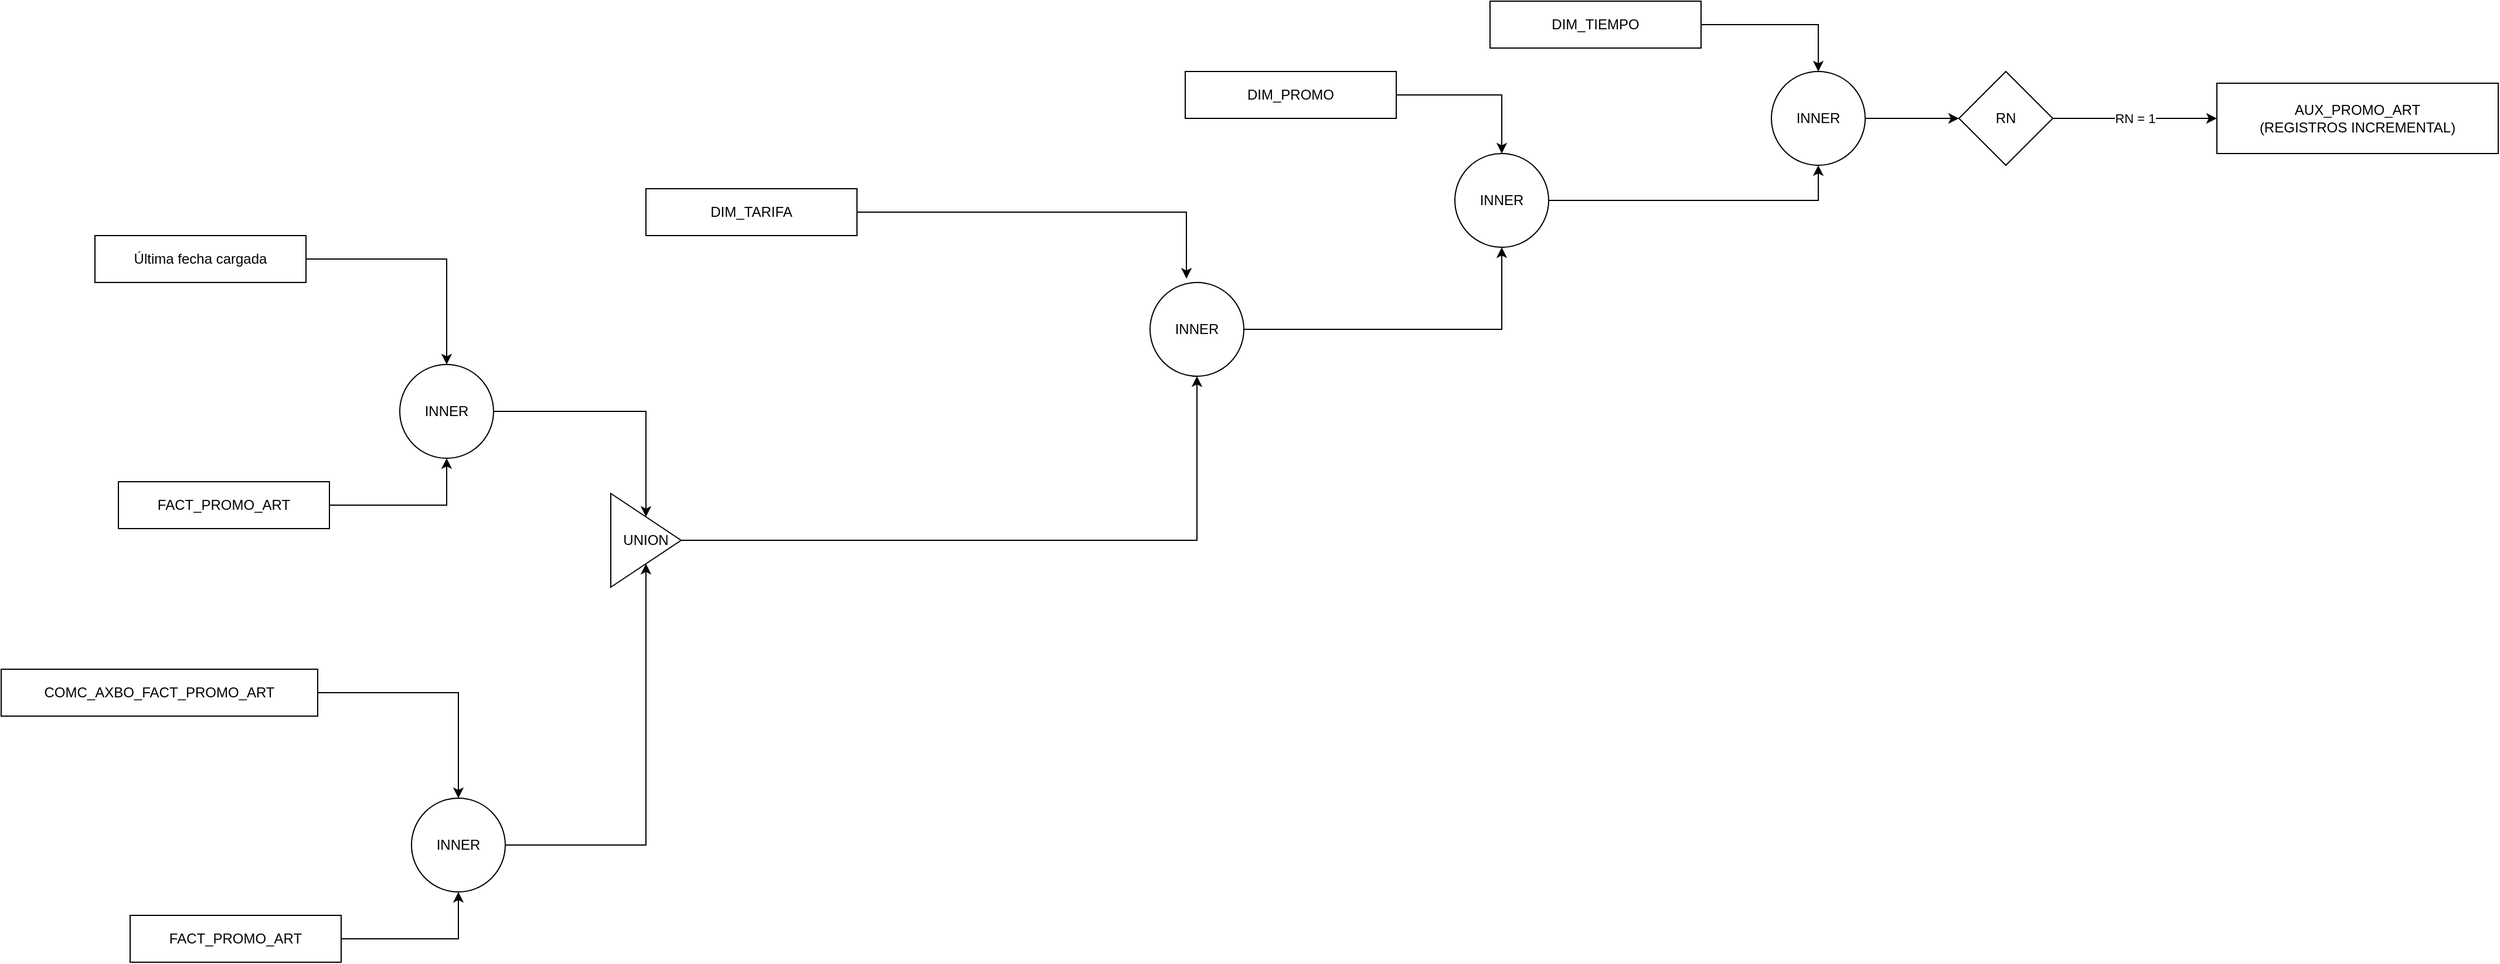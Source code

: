 <mxfile version="21.1.1" type="github">
  <diagram name="Page-1" id="QyVJyJOP4KMx6IvzwTY1">
    <mxGraphModel dx="2049" dy="1149" grid="1" gridSize="10" guides="1" tooltips="1" connect="1" arrows="1" fold="1" page="1" pageScale="1" pageWidth="3300" pageHeight="2339" math="0" shadow="0">
      <root>
        <mxCell id="0" />
        <mxCell id="1" parent="0" />
        <mxCell id="ZZadfyVO_FaqVzdRiff6-5" style="edgeStyle=orthogonalEdgeStyle;rounded=0;orthogonalLoop=1;jettySize=auto;html=1;entryX=0.5;entryY=0;entryDx=0;entryDy=0;" edge="1" parent="1" source="ZZadfyVO_FaqVzdRiff6-1" target="ZZadfyVO_FaqVzdRiff6-4">
          <mxGeometry relative="1" as="geometry" />
        </mxCell>
        <mxCell id="ZZadfyVO_FaqVzdRiff6-1" value="Última fecha cargada" style="rounded=0;whiteSpace=wrap;html=1;" vertex="1" parent="1">
          <mxGeometry x="770" y="940" width="180" height="40" as="geometry" />
        </mxCell>
        <mxCell id="ZZadfyVO_FaqVzdRiff6-6" style="edgeStyle=orthogonalEdgeStyle;rounded=0;orthogonalLoop=1;jettySize=auto;html=1;entryX=0.5;entryY=1;entryDx=0;entryDy=0;" edge="1" parent="1" source="ZZadfyVO_FaqVzdRiff6-2" target="ZZadfyVO_FaqVzdRiff6-4">
          <mxGeometry relative="1" as="geometry" />
        </mxCell>
        <mxCell id="ZZadfyVO_FaqVzdRiff6-2" value="FACT_PROMO_ART" style="rounded=0;whiteSpace=wrap;html=1;" vertex="1" parent="1">
          <mxGeometry x="790" y="1150" width="180" height="40" as="geometry" />
        </mxCell>
        <mxCell id="ZZadfyVO_FaqVzdRiff6-13" style="edgeStyle=orthogonalEdgeStyle;rounded=0;orthogonalLoop=1;jettySize=auto;html=1;" edge="1" parent="1" source="ZZadfyVO_FaqVzdRiff6-4" target="ZZadfyVO_FaqVzdRiff6-12">
          <mxGeometry relative="1" as="geometry" />
        </mxCell>
        <mxCell id="ZZadfyVO_FaqVzdRiff6-4" value="INNER" style="ellipse;whiteSpace=wrap;html=1;aspect=fixed;" vertex="1" parent="1">
          <mxGeometry x="1030" y="1050" width="80" height="80" as="geometry" />
        </mxCell>
        <mxCell id="ZZadfyVO_FaqVzdRiff6-7" style="edgeStyle=orthogonalEdgeStyle;rounded=0;orthogonalLoop=1;jettySize=auto;html=1;entryX=0.5;entryY=0;entryDx=0;entryDy=0;" edge="1" parent="1" source="ZZadfyVO_FaqVzdRiff6-8" target="ZZadfyVO_FaqVzdRiff6-11">
          <mxGeometry relative="1" as="geometry" />
        </mxCell>
        <mxCell id="ZZadfyVO_FaqVzdRiff6-8" value="COMC_AXBO_FACT_PROMO_ART" style="rounded=0;whiteSpace=wrap;html=1;" vertex="1" parent="1">
          <mxGeometry x="690" y="1310" width="270" height="40" as="geometry" />
        </mxCell>
        <mxCell id="ZZadfyVO_FaqVzdRiff6-9" style="edgeStyle=orthogonalEdgeStyle;rounded=0;orthogonalLoop=1;jettySize=auto;html=1;entryX=0.5;entryY=1;entryDx=0;entryDy=0;" edge="1" parent="1" source="ZZadfyVO_FaqVzdRiff6-10" target="ZZadfyVO_FaqVzdRiff6-11">
          <mxGeometry relative="1" as="geometry" />
        </mxCell>
        <mxCell id="ZZadfyVO_FaqVzdRiff6-10" value="FACT_PROMO_ART" style="rounded=0;whiteSpace=wrap;html=1;" vertex="1" parent="1">
          <mxGeometry x="800" y="1520" width="180" height="40" as="geometry" />
        </mxCell>
        <mxCell id="ZZadfyVO_FaqVzdRiff6-15" style="edgeStyle=orthogonalEdgeStyle;rounded=0;orthogonalLoop=1;jettySize=auto;html=1;" edge="1" parent="1" source="ZZadfyVO_FaqVzdRiff6-11" target="ZZadfyVO_FaqVzdRiff6-12">
          <mxGeometry relative="1" as="geometry" />
        </mxCell>
        <mxCell id="ZZadfyVO_FaqVzdRiff6-11" value="INNER" style="ellipse;whiteSpace=wrap;html=1;aspect=fixed;" vertex="1" parent="1">
          <mxGeometry x="1040" y="1420" width="80" height="80" as="geometry" />
        </mxCell>
        <mxCell id="ZZadfyVO_FaqVzdRiff6-18" style="edgeStyle=orthogonalEdgeStyle;rounded=0;orthogonalLoop=1;jettySize=auto;html=1;entryX=0.5;entryY=1;entryDx=0;entryDy=0;" edge="1" parent="1" source="ZZadfyVO_FaqVzdRiff6-12" target="ZZadfyVO_FaqVzdRiff6-17">
          <mxGeometry relative="1" as="geometry" />
        </mxCell>
        <mxCell id="ZZadfyVO_FaqVzdRiff6-12" value="UNION" style="triangle;whiteSpace=wrap;html=1;" vertex="1" parent="1">
          <mxGeometry x="1210" y="1160" width="60" height="80" as="geometry" />
        </mxCell>
        <mxCell id="ZZadfyVO_FaqVzdRiff6-19" style="edgeStyle=orthogonalEdgeStyle;rounded=0;orthogonalLoop=1;jettySize=auto;html=1;entryX=0.388;entryY=-0.041;entryDx=0;entryDy=0;entryPerimeter=0;" edge="1" parent="1" source="ZZadfyVO_FaqVzdRiff6-16" target="ZZadfyVO_FaqVzdRiff6-17">
          <mxGeometry relative="1" as="geometry" />
        </mxCell>
        <mxCell id="ZZadfyVO_FaqVzdRiff6-16" value="DIM_TARIFA" style="rounded=0;whiteSpace=wrap;html=1;" vertex="1" parent="1">
          <mxGeometry x="1240" y="900" width="180" height="40" as="geometry" />
        </mxCell>
        <mxCell id="ZZadfyVO_FaqVzdRiff6-21" style="edgeStyle=orthogonalEdgeStyle;rounded=0;orthogonalLoop=1;jettySize=auto;html=1;entryX=0.5;entryY=1;entryDx=0;entryDy=0;" edge="1" parent="1" source="ZZadfyVO_FaqVzdRiff6-17" target="ZZadfyVO_FaqVzdRiff6-20">
          <mxGeometry relative="1" as="geometry" />
        </mxCell>
        <mxCell id="ZZadfyVO_FaqVzdRiff6-17" value="INNER" style="ellipse;whiteSpace=wrap;html=1;aspect=fixed;" vertex="1" parent="1">
          <mxGeometry x="1670" y="980" width="80" height="80" as="geometry" />
        </mxCell>
        <mxCell id="ZZadfyVO_FaqVzdRiff6-27" style="edgeStyle=orthogonalEdgeStyle;rounded=0;orthogonalLoop=1;jettySize=auto;html=1;entryX=0.5;entryY=1;entryDx=0;entryDy=0;" edge="1" parent="1" source="ZZadfyVO_FaqVzdRiff6-20" target="ZZadfyVO_FaqVzdRiff6-25">
          <mxGeometry relative="1" as="geometry" />
        </mxCell>
        <mxCell id="ZZadfyVO_FaqVzdRiff6-20" value="INNER" style="ellipse;whiteSpace=wrap;html=1;aspect=fixed;" vertex="1" parent="1">
          <mxGeometry x="1930" y="870" width="80" height="80" as="geometry" />
        </mxCell>
        <mxCell id="ZZadfyVO_FaqVzdRiff6-23" style="edgeStyle=orthogonalEdgeStyle;rounded=0;orthogonalLoop=1;jettySize=auto;html=1;entryX=0.5;entryY=0;entryDx=0;entryDy=0;" edge="1" parent="1" source="ZZadfyVO_FaqVzdRiff6-22" target="ZZadfyVO_FaqVzdRiff6-20">
          <mxGeometry relative="1" as="geometry">
            <mxPoint x="1950" y="910" as="targetPoint" />
          </mxGeometry>
        </mxCell>
        <mxCell id="ZZadfyVO_FaqVzdRiff6-22" value="DIM_PROMO" style="rounded=0;whiteSpace=wrap;html=1;" vertex="1" parent="1">
          <mxGeometry x="1700" y="800" width="180" height="40" as="geometry" />
        </mxCell>
        <mxCell id="ZZadfyVO_FaqVzdRiff6-26" style="edgeStyle=orthogonalEdgeStyle;rounded=0;orthogonalLoop=1;jettySize=auto;html=1;entryX=0.5;entryY=0;entryDx=0;entryDy=0;" edge="1" parent="1" source="ZZadfyVO_FaqVzdRiff6-24" target="ZZadfyVO_FaqVzdRiff6-25">
          <mxGeometry relative="1" as="geometry" />
        </mxCell>
        <mxCell id="ZZadfyVO_FaqVzdRiff6-24" value="DIM_TIEMPO" style="rounded=0;whiteSpace=wrap;html=1;" vertex="1" parent="1">
          <mxGeometry x="1960" y="740" width="180" height="40" as="geometry" />
        </mxCell>
        <mxCell id="ZZadfyVO_FaqVzdRiff6-29" style="edgeStyle=orthogonalEdgeStyle;rounded=0;orthogonalLoop=1;jettySize=auto;html=1;entryX=0;entryY=0.5;entryDx=0;entryDy=0;" edge="1" parent="1" source="ZZadfyVO_FaqVzdRiff6-25" target="ZZadfyVO_FaqVzdRiff6-28">
          <mxGeometry relative="1" as="geometry" />
        </mxCell>
        <mxCell id="ZZadfyVO_FaqVzdRiff6-25" value="INNER" style="ellipse;whiteSpace=wrap;html=1;aspect=fixed;" vertex="1" parent="1">
          <mxGeometry x="2200" y="800" width="80" height="80" as="geometry" />
        </mxCell>
        <mxCell id="ZZadfyVO_FaqVzdRiff6-31" value="RN = 1" style="edgeStyle=orthogonalEdgeStyle;rounded=0;orthogonalLoop=1;jettySize=auto;html=1;entryX=0;entryY=0.5;entryDx=0;entryDy=0;" edge="1" parent="1" source="ZZadfyVO_FaqVzdRiff6-28" target="ZZadfyVO_FaqVzdRiff6-30">
          <mxGeometry relative="1" as="geometry" />
        </mxCell>
        <mxCell id="ZZadfyVO_FaqVzdRiff6-28" value="RN" style="rhombus;whiteSpace=wrap;html=1;" vertex="1" parent="1">
          <mxGeometry x="2360" y="800" width="80" height="80" as="geometry" />
        </mxCell>
        <mxCell id="ZZadfyVO_FaqVzdRiff6-30" value="AUX_PROMO_ART &lt;br&gt;(REGISTROS INCREMENTAL)" style="rounded=0;whiteSpace=wrap;html=1;" vertex="1" parent="1">
          <mxGeometry x="2580" y="810" width="240" height="60" as="geometry" />
        </mxCell>
      </root>
    </mxGraphModel>
  </diagram>
</mxfile>
